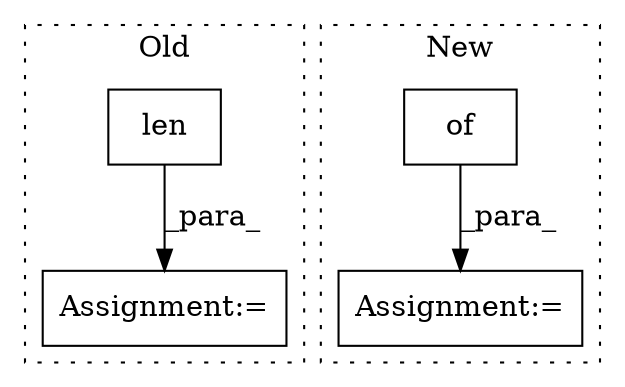 digraph G {
subgraph cluster0 {
1 [label="len" a="32" s="9286,9304" l="4,1" shape="box"];
4 [label="Assignment:=" a="7" s="9273" l="42" shape="box"];
label = "Old";
style="dotted";
}
subgraph cluster1 {
2 [label="of" a="32" s="11441" l="4" shape="box"];
3 [label="Assignment:=" a="7" s="11436" l="1" shape="box"];
label = "New";
style="dotted";
}
1 -> 4 [label="_para_"];
2 -> 3 [label="_para_"];
}